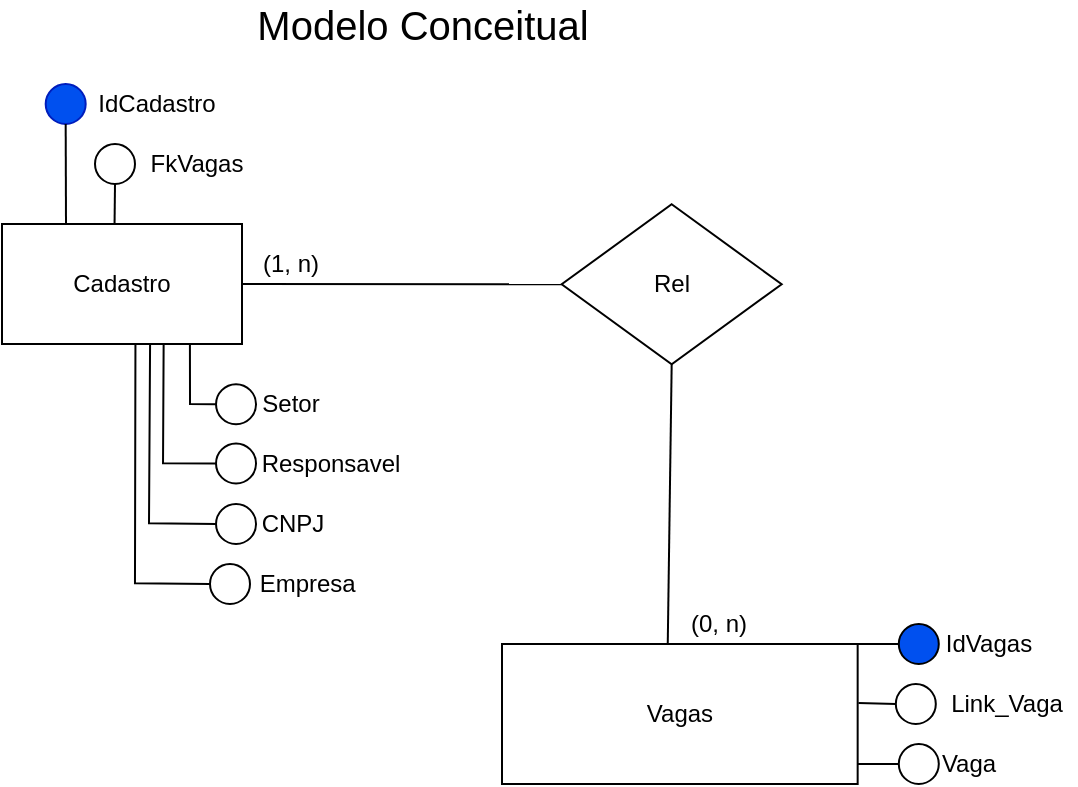 <mxfile version="15.8.7" type="device"><diagram name="Page-1" id="c4acf3e9-155e-7222-9cf6-157b1a14988f"><mxGraphModel dx="1108" dy="553" grid="1" gridSize="10" guides="1" tooltips="1" connect="1" arrows="1" fold="1" page="1" pageScale="1" pageWidth="850" pageHeight="1100" background="none" math="0" shadow="0"><root><mxCell id="0"/><mxCell id="1" parent="0"/><mxCell id="WUANXi1mLe3y405NUUL--2" value="Cadastro" style="rounded=0;whiteSpace=wrap;html=1;" parent="1" vertex="1"><mxGeometry x="150.0" y="430" width="120" height="60" as="geometry"/></mxCell><mxCell id="WUANXi1mLe3y405NUUL--61" value="" style="ellipse;whiteSpace=wrap;html=1;fillColor=#0050ef;strokeColor=#001DBC;fontColor=#ffffff;" parent="1" vertex="1"><mxGeometry x="171.84" y="360" width="20" height="20" as="geometry"/></mxCell><mxCell id="WUANXi1mLe3y405NUUL--106" value="Vagas" style="rounded=0;whiteSpace=wrap;html=1;" parent="1" vertex="1"><mxGeometry x="400" y="640" width="177.83" height="70" as="geometry"/></mxCell><mxCell id="HP8Q39w5ioQAd5DxFZ7i-5" value="IdCadastro" style="text;html=1;resizable=0;autosize=1;align=center;verticalAlign=middle;points=[];fillColor=none;strokeColor=none;rounded=0;" parent="1" vertex="1"><mxGeometry x="191.84" y="360" width="70" height="20" as="geometry"/></mxCell><mxCell id="rTCsbqssIF4LkB7dkqis-14" value="IdVagas" style="text;html=1;resizable=0;autosize=1;align=center;verticalAlign=middle;points=[];fillColor=none;strokeColor=none;rounded=0;" parent="1" vertex="1"><mxGeometry x="612.83" y="630" width="60" height="20" as="geometry"/></mxCell><mxCell id="WoyGxG93yaME3nl5TUKp-42" value="Responsavel" style="text;html=1;align=center;verticalAlign=middle;resizable=0;points=[];autosize=1;strokeColor=none;fillColor=none;" parent="1" vertex="1"><mxGeometry x="274.0" y="539.76" width="80" height="20" as="geometry"/></mxCell><mxCell id="WoyGxG93yaME3nl5TUKp-46" value="Empresa&lt;span style=&quot;white-space: pre&quot;&gt;&#9;&lt;/span&gt;" style="text;html=1;align=center;verticalAlign=middle;resizable=0;points=[];autosize=1;strokeColor=none;fillColor=none;" parent="1" vertex="1"><mxGeometry x="270.0" y="600" width="70" height="20" as="geometry"/></mxCell><mxCell id="WoyGxG93yaME3nl5TUKp-56" value="" style="endArrow=none;html=1;rounded=0;entryX=0.5;entryY=1;entryDx=0;entryDy=0;exitX=0.466;exitY=0.005;exitDx=0;exitDy=0;exitPerimeter=0;" parent="1" source="WUANXi1mLe3y405NUUL--106" target="dCC-bNCYVNptRrdVkpRe-1" edge="1"><mxGeometry width="50" height="50" relative="1" as="geometry"><mxPoint x="483" y="630" as="sourcePoint"/><mxPoint x="403.49" y="490" as="targetPoint"/></mxGeometry></mxCell><mxCell id="dCC-bNCYVNptRrdVkpRe-1" value="Rel" style="rhombus;whiteSpace=wrap;html=1;fillColor=#FFFFFF;" parent="1" vertex="1"><mxGeometry x="429.84" y="420.12" width="110" height="80" as="geometry"/></mxCell><mxCell id="dCC-bNCYVNptRrdVkpRe-19" value="&lt;font style=&quot;font-size: 20px&quot;&gt;Modelo Conceitual&lt;/font&gt;" style="text;html=1;align=center;verticalAlign=middle;resizable=0;points=[];autosize=1;strokeColor=none;fillColor=none;strokeWidth=1;" parent="1" vertex="1"><mxGeometry x="270.0" y="320" width="180" height="20" as="geometry"/></mxCell><mxCell id="YHyUjWmT4rLxzKOl46SK-3" value="" style="ellipse;whiteSpace=wrap;html=1;fillColor=#0050EF;" parent="1" vertex="1"><mxGeometry x="598.4" y="630" width="20" height="20" as="geometry"/></mxCell><mxCell id="YHyUjWmT4rLxzKOl46SK-4" value="" style="endArrow=none;html=1;rounded=0;entryX=0;entryY=0.5;entryDx=0;entryDy=0;" parent="1" target="YHyUjWmT4rLxzKOl46SK-3" edge="1"><mxGeometry width="50" height="50" relative="1" as="geometry"><mxPoint x="577.84" y="640" as="sourcePoint"/><mxPoint x="644.4" y="650" as="targetPoint"/><Array as="points"/></mxGeometry></mxCell><mxCell id="YHyUjWmT4rLxzKOl46SK-5" value="Setor" style="text;html=1;align=center;verticalAlign=middle;resizable=0;points=[];autosize=1;strokeColor=none;fillColor=none;" parent="1" vertex="1"><mxGeometry x="274.0" y="510.12" width="40" height="20" as="geometry"/></mxCell><mxCell id="YHyUjWmT4rLxzKOl46SK-6" value="" style="endArrow=none;html=1;rounded=0;entryX=0;entryY=0.5;entryDx=0;entryDy=0;exitX=1.002;exitY=0.622;exitDx=0;exitDy=0;exitPerimeter=0;" parent="1" target="YHyUjWmT4rLxzKOl46SK-7" edge="1"><mxGeometry width="50" height="50" relative="1" as="geometry"><mxPoint x="578.21" y="669.52" as="sourcePoint"/><mxPoint x="672.83" y="670" as="targetPoint"/></mxGeometry></mxCell><mxCell id="YHyUjWmT4rLxzKOl46SK-7" value="" style="ellipse;whiteSpace=wrap;html=1;" parent="1" vertex="1"><mxGeometry x="596.91" y="660" width="20" height="20" as="geometry"/></mxCell><mxCell id="YHyUjWmT4rLxzKOl46SK-8" value="CNPJ" style="text;html=1;align=center;verticalAlign=middle;resizable=0;points=[];autosize=1;strokeColor=none;fillColor=none;" parent="1" vertex="1"><mxGeometry x="270.0" y="570" width="50" height="20" as="geometry"/></mxCell><mxCell id="YHyUjWmT4rLxzKOl46SK-9" value="" style="ellipse;whiteSpace=wrap;html=1;" parent="1" vertex="1"><mxGeometry x="598.4" y="690" width="20" height="20" as="geometry"/></mxCell><mxCell id="YHyUjWmT4rLxzKOl46SK-10" value="" style="endArrow=none;html=1;rounded=0;entryX=0;entryY=0.5;entryDx=0;entryDy=0;" parent="1" target="YHyUjWmT4rLxzKOl46SK-9" edge="1"><mxGeometry width="50" height="50" relative="1" as="geometry"><mxPoint x="577.83" y="700" as="sourcePoint"/><mxPoint x="644.4" y="710" as="targetPoint"/><Array as="points"/></mxGeometry></mxCell><mxCell id="YHyUjWmT4rLxzKOl46SK-11" value="Vaga" style="text;html=1;align=center;verticalAlign=middle;resizable=0;points=[];autosize=1;strokeColor=none;fillColor=none;" parent="1" vertex="1"><mxGeometry x="612.83" y="690" width="40" height="20" as="geometry"/></mxCell><mxCell id="YHyUjWmT4rLxzKOl46SK-17" value="Link_Vaga" style="text;html=1;align=center;verticalAlign=middle;resizable=0;points=[];autosize=1;strokeColor=none;fillColor=none;" parent="1" vertex="1"><mxGeometry x="616.91" y="660" width="70" height="20" as="geometry"/></mxCell><mxCell id="r2BIhAW7pFZSj79n4psW-7" value="(0, n)" style="text;html=1;align=center;verticalAlign=middle;resizable=0;points=[];autosize=1;strokeColor=none;fillColor=none;" parent="1" vertex="1"><mxGeometry x="487.83" y="620" width="40" height="20" as="geometry"/></mxCell><mxCell id="r2BIhAW7pFZSj79n4psW-8" value="(1, n)" style="text;html=1;align=center;verticalAlign=middle;resizable=0;points=[];autosize=1;strokeColor=none;fillColor=none;" parent="1" vertex="1"><mxGeometry x="274" y="440" width="40" height="20" as="geometry"/></mxCell><mxCell id="tOwe5iCYYE9utVbfloiT-2" value="" style="endArrow=none;html=1;rounded=0;entryX=0.5;entryY=1;entryDx=0;entryDy=0;" parent="1" target="WUANXi1mLe3y405NUUL--61" edge="1"><mxGeometry width="50" height="50" relative="1" as="geometry"><mxPoint x="182" y="430" as="sourcePoint"/><mxPoint x="211.84" y="425" as="targetPoint"/></mxGeometry></mxCell><mxCell id="tOwe5iCYYE9utVbfloiT-7" value="" style="ellipse;whiteSpace=wrap;html=1;fillColor=#FFFFFF;strokeColor=#000000;fontColor=#ffffff;" parent="1" vertex="1"><mxGeometry x="196.5" y="390" width="20" height="20" as="geometry"/></mxCell><mxCell id="tOwe5iCYYE9utVbfloiT-8" value="FkVagas" style="text;html=1;resizable=0;autosize=1;align=center;verticalAlign=middle;points=[];fillColor=none;strokeColor=none;rounded=0;" parent="1" vertex="1"><mxGeometry x="217.01" y="390" width="60" height="20" as="geometry"/></mxCell><mxCell id="tOwe5iCYYE9utVbfloiT-9" value="" style="endArrow=none;html=1;rounded=0;entryX=0.5;entryY=1;entryDx=0;entryDy=0;exitX=0.469;exitY=-0.002;exitDx=0;exitDy=0;exitPerimeter=0;" parent="1" source="WUANXi1mLe3y405NUUL--2" target="tOwe5iCYYE9utVbfloiT-7" edge="1"><mxGeometry width="50" height="50" relative="1" as="geometry"><mxPoint x="206.01" y="430" as="sourcePoint"/><mxPoint x="231.5" y="440" as="targetPoint"/></mxGeometry></mxCell><mxCell id="tOwe5iCYYE9utVbfloiT-11" value="" style="ellipse;whiteSpace=wrap;html=1;fillColor=#FFFFFF;strokeColor=#000000;fontColor=#ffffff;" parent="1" vertex="1"><mxGeometry x="257.01" y="510.12" width="20" height="20" as="geometry"/></mxCell><mxCell id="tOwe5iCYYE9utVbfloiT-12" value="" style="endArrow=none;html=1;rounded=0;entryX=0;entryY=0.5;entryDx=0;entryDy=0;exitX=0.783;exitY=1.006;exitDx=0;exitDy=0;exitPerimeter=0;" parent="1" source="WUANXi1mLe3y405NUUL--2" target="tOwe5iCYYE9utVbfloiT-11" edge="1"><mxGeometry width="50" height="50" relative="1" as="geometry"><mxPoint x="266.79" y="550.0" as="sourcePoint"/><mxPoint x="292.01" y="560.12" as="targetPoint"/><Array as="points"><mxPoint x="244.01" y="520"/></Array></mxGeometry></mxCell><mxCell id="tOwe5iCYYE9utVbfloiT-13" value="" style="ellipse;whiteSpace=wrap;html=1;fillColor=#FFFFFF;strokeColor=#000000;fontColor=#ffffff;" parent="1" vertex="1"><mxGeometry x="257.01" y="539.76" width="20" height="20" as="geometry"/></mxCell><mxCell id="tOwe5iCYYE9utVbfloiT-14" value="" style="endArrow=none;html=1;rounded=0;entryX=0;entryY=0.5;entryDx=0;entryDy=0;exitX=0.661;exitY=1;exitDx=0;exitDy=0;exitPerimeter=0;" parent="1" target="tOwe5iCYYE9utVbfloiT-13" edge="1"><mxGeometry width="50" height="50" relative="1" as="geometry"><mxPoint x="230.82" y="490" as="sourcePoint"/><mxPoint x="278.51" y="589.76" as="targetPoint"/><Array as="points"><mxPoint x="230.51" y="549.64"/></Array></mxGeometry></mxCell><mxCell id="tOwe5iCYYE9utVbfloiT-15" value="" style="ellipse;whiteSpace=wrap;html=1;fillColor=#FFFFFF;strokeColor=#000000;fontColor=#ffffff;" parent="1" vertex="1"><mxGeometry x="257.01" y="570" width="20" height="20" as="geometry"/></mxCell><mxCell id="tOwe5iCYYE9utVbfloiT-16" value="" style="endArrow=none;html=1;rounded=0;entryX=0;entryY=0.5;entryDx=0;entryDy=0;exitX=0.617;exitY=1;exitDx=0;exitDy=0;exitPerimeter=0;" parent="1" source="WUANXi1mLe3y405NUUL--2" target="tOwe5iCYYE9utVbfloiT-15" edge="1"><mxGeometry width="50" height="50" relative="1" as="geometry"><mxPoint x="223.81" y="520" as="sourcePoint"/><mxPoint x="271.5" y="619.76" as="targetPoint"/><Array as="points"><mxPoint x="223.5" y="579.64"/></Array></mxGeometry></mxCell><mxCell id="UoGpUgC6qnl81zuYhKUq-1" value="" style="endArrow=none;html=1;rounded=0;exitX=1;exitY=0.5;exitDx=0;exitDy=0;entryX=0;entryY=0.5;entryDx=0;entryDy=0;" parent="1" source="WUANXi1mLe3y405NUUL--2" target="dCC-bNCYVNptRrdVkpRe-1" edge="1"><mxGeometry width="50" height="50" relative="1" as="geometry"><mxPoint x="390" y="530" as="sourcePoint"/><mxPoint x="440" y="480" as="targetPoint"/></mxGeometry></mxCell><mxCell id="UoGpUgC6qnl81zuYhKUq-4" value="" style="ellipse;whiteSpace=wrap;html=1;fillColor=#FFFFFF;strokeColor=#000000;fontColor=#ffffff;" parent="1" vertex="1"><mxGeometry x="254" y="600" width="20" height="20" as="geometry"/></mxCell><mxCell id="UoGpUgC6qnl81zuYhKUq-5" value="" style="endArrow=none;html=1;rounded=0;entryX=0;entryY=0.5;entryDx=0;entryDy=0;exitX=0.556;exitY=0.997;exitDx=0;exitDy=0;exitPerimeter=0;" parent="1" source="WUANXi1mLe3y405NUUL--2" target="UoGpUgC6qnl81zuYhKUq-4" edge="1"><mxGeometry width="50" height="50" relative="1" as="geometry"><mxPoint x="217.03" y="520.0" as="sourcePoint"/><mxPoint x="264.49" y="649.76" as="targetPoint"/><Array as="points"><mxPoint x="216.49" y="609.64"/></Array></mxGeometry></mxCell></root></mxGraphModel></diagram></mxfile>